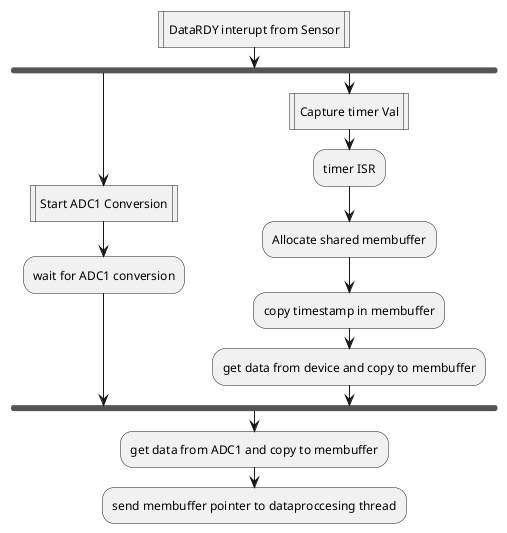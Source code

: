 @startuml
:DataRDY interupt from Sensor|
fork
:Start ADC1 Conversion|
:wait for ADC1 conversion;
fork again
:Capture timer Val|
:timer ISR;
:Allocate shared membuffer;
:copy timestamp in membuffer;
:get data from device and copy to membuffer;
end fork
:get data from ADC1 and copy to membuffer;
:send membuffer pointer to dataproccesing thread;
@enduml
